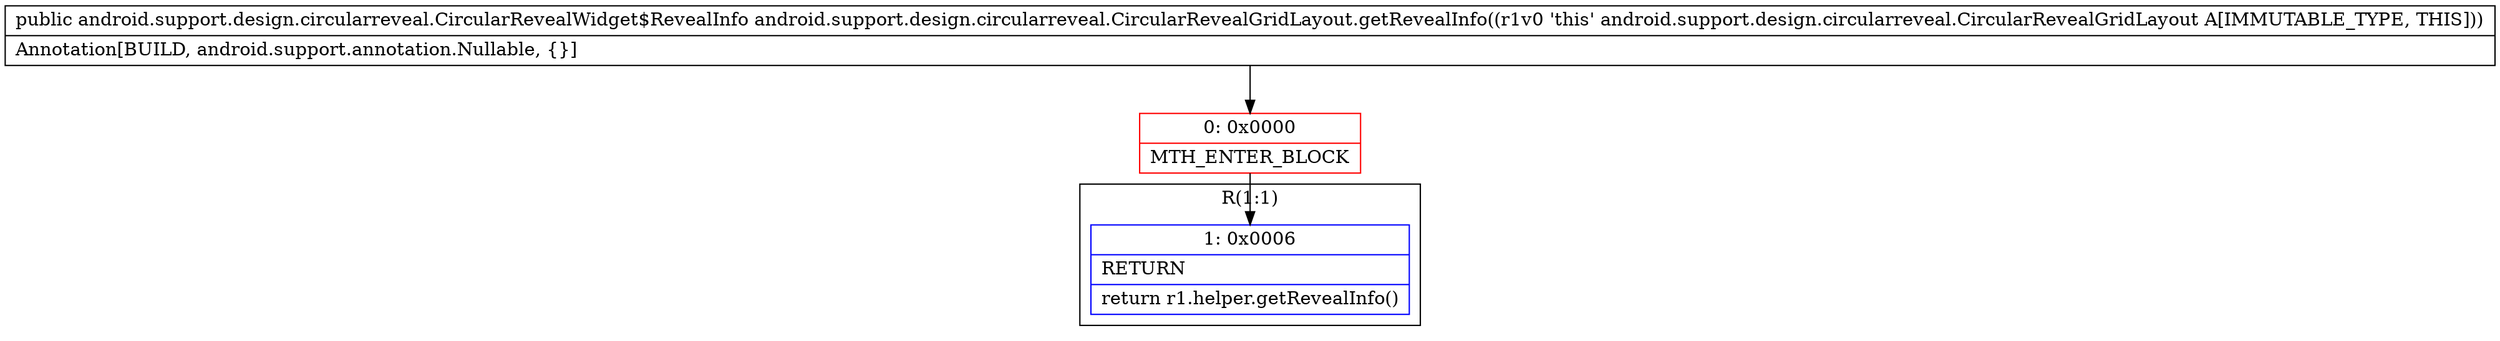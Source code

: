 digraph "CFG forandroid.support.design.circularreveal.CircularRevealGridLayout.getRevealInfo()Landroid\/support\/design\/circularreveal\/CircularRevealWidget$RevealInfo;" {
subgraph cluster_Region_1685542347 {
label = "R(1:1)";
node [shape=record,color=blue];
Node_1 [shape=record,label="{1\:\ 0x0006|RETURN\l|return r1.helper.getRevealInfo()\l}"];
}
Node_0 [shape=record,color=red,label="{0\:\ 0x0000|MTH_ENTER_BLOCK\l}"];
MethodNode[shape=record,label="{public android.support.design.circularreveal.CircularRevealWidget$RevealInfo android.support.design.circularreveal.CircularRevealGridLayout.getRevealInfo((r1v0 'this' android.support.design.circularreveal.CircularRevealGridLayout A[IMMUTABLE_TYPE, THIS]))  | Annotation[BUILD, android.support.annotation.Nullable, \{\}]\l}"];
MethodNode -> Node_0;
Node_0 -> Node_1;
}

